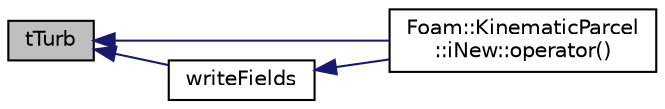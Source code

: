 digraph "tTurb"
{
  bgcolor="transparent";
  edge [fontname="Helvetica",fontsize="10",labelfontname="Helvetica",labelfontsize="10"];
  node [fontname="Helvetica",fontsize="10",shape=record];
  rankdir="LR";
  Node1 [label="tTurb",height=0.2,width=0.4,color="black", fillcolor="grey75", style="filled", fontcolor="black"];
  Node1 -> Node2 [dir="back",color="midnightblue",fontsize="10",style="solid",fontname="Helvetica"];
  Node2 [label="Foam::KinematicParcel\l::iNew::operator()",height=0.2,width=0.4,color="black",URL="$a01089.html#a7d735610508f7642e1ad414ee854e4bf"];
  Node1 -> Node3 [dir="back",color="midnightblue",fontsize="10",style="solid",fontname="Helvetica"];
  Node3 [label="writeFields",height=0.2,width=0.4,color="black",URL="$a01256.html#a906eddb9c2a5710c531a5a57276cc18e",tooltip="Write. "];
  Node3 -> Node2 [dir="back",color="midnightblue",fontsize="10",style="solid",fontname="Helvetica"];
}
